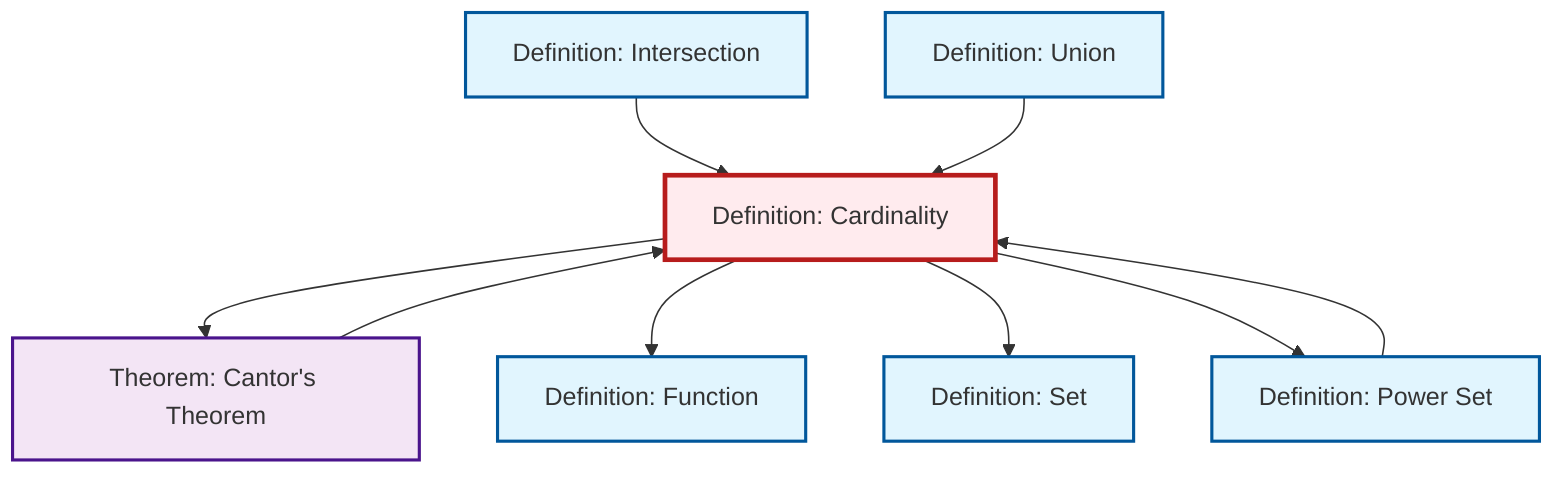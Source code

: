 graph TD
    classDef definition fill:#e1f5fe,stroke:#01579b,stroke-width:2px
    classDef theorem fill:#f3e5f5,stroke:#4a148c,stroke-width:2px
    classDef axiom fill:#fff3e0,stroke:#e65100,stroke-width:2px
    classDef example fill:#e8f5e9,stroke:#1b5e20,stroke-width:2px
    classDef current fill:#ffebee,stroke:#b71c1c,stroke-width:3px
    def-intersection["Definition: Intersection"]:::definition
    thm-cantor["Theorem: Cantor's Theorem"]:::theorem
    def-power-set["Definition: Power Set"]:::definition
    def-function["Definition: Function"]:::definition
    def-set["Definition: Set"]:::definition
    def-cardinality["Definition: Cardinality"]:::definition
    def-union["Definition: Union"]:::definition
    def-cardinality --> thm-cantor
    def-intersection --> def-cardinality
    def-union --> def-cardinality
    def-cardinality --> def-function
    thm-cantor --> def-cardinality
    def-power-set --> def-cardinality
    def-cardinality --> def-set
    def-cardinality --> def-power-set
    class def-cardinality current